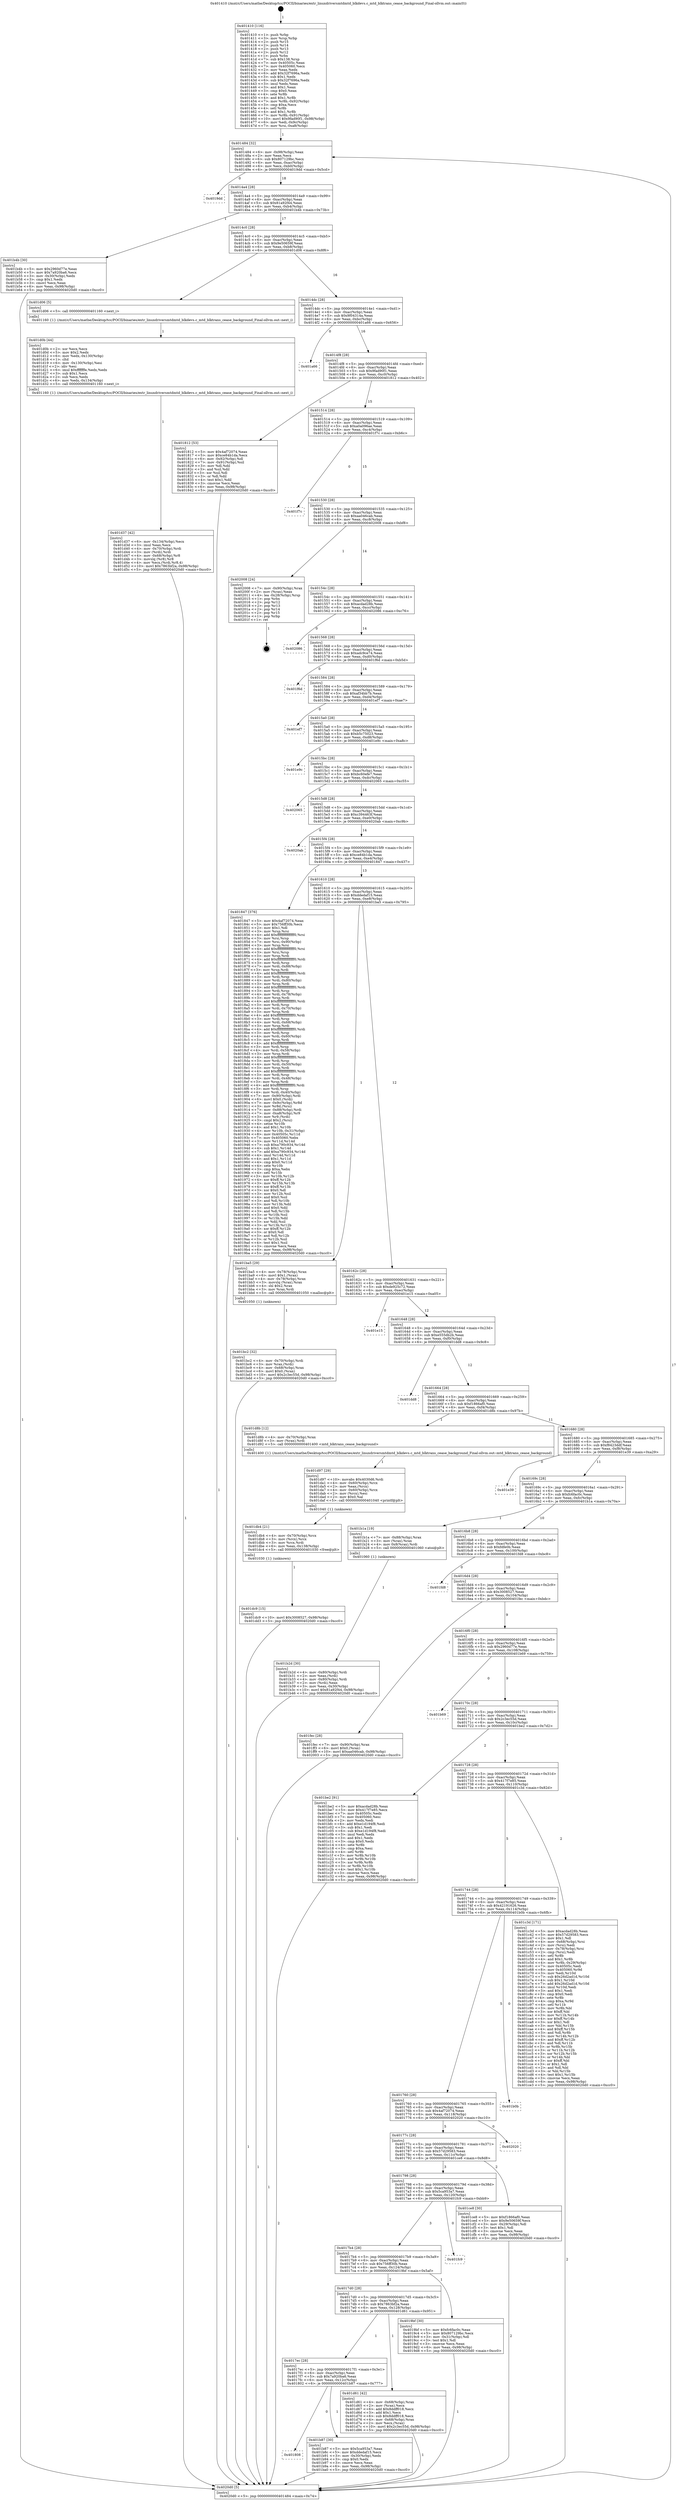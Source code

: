 digraph "0x401410" {
  label = "0x401410 (/mnt/c/Users/mathe/Desktop/tcc/POCII/binaries/extr_linuxdriversmtdmtd_blkdevs.c_mtd_blktrans_cease_background_Final-ollvm.out::main(0))"
  labelloc = "t"
  node[shape=record]

  Entry [label="",width=0.3,height=0.3,shape=circle,fillcolor=black,style=filled]
  "0x401484" [label="{
     0x401484 [32]\l
     | [instrs]\l
     &nbsp;&nbsp;0x401484 \<+6\>: mov -0x98(%rbp),%eax\l
     &nbsp;&nbsp;0x40148a \<+2\>: mov %eax,%ecx\l
     &nbsp;&nbsp;0x40148c \<+6\>: sub $0x807129bc,%ecx\l
     &nbsp;&nbsp;0x401492 \<+6\>: mov %eax,-0xac(%rbp)\l
     &nbsp;&nbsp;0x401498 \<+6\>: mov %ecx,-0xb0(%rbp)\l
     &nbsp;&nbsp;0x40149e \<+6\>: je 00000000004019dd \<main+0x5cd\>\l
  }"]
  "0x4019dd" [label="{
     0x4019dd\l
  }", style=dashed]
  "0x4014a4" [label="{
     0x4014a4 [28]\l
     | [instrs]\l
     &nbsp;&nbsp;0x4014a4 \<+5\>: jmp 00000000004014a9 \<main+0x99\>\l
     &nbsp;&nbsp;0x4014a9 \<+6\>: mov -0xac(%rbp),%eax\l
     &nbsp;&nbsp;0x4014af \<+5\>: sub $0x81a92f44,%eax\l
     &nbsp;&nbsp;0x4014b4 \<+6\>: mov %eax,-0xb4(%rbp)\l
     &nbsp;&nbsp;0x4014ba \<+6\>: je 0000000000401b4b \<main+0x73b\>\l
  }"]
  Exit [label="",width=0.3,height=0.3,shape=circle,fillcolor=black,style=filled,peripheries=2]
  "0x401b4b" [label="{
     0x401b4b [30]\l
     | [instrs]\l
     &nbsp;&nbsp;0x401b4b \<+5\>: mov $0x2960d77e,%eax\l
     &nbsp;&nbsp;0x401b50 \<+5\>: mov $0x7a920ba6,%ecx\l
     &nbsp;&nbsp;0x401b55 \<+3\>: mov -0x30(%rbp),%edx\l
     &nbsp;&nbsp;0x401b58 \<+3\>: cmp $0x1,%edx\l
     &nbsp;&nbsp;0x401b5b \<+3\>: cmovl %ecx,%eax\l
     &nbsp;&nbsp;0x401b5e \<+6\>: mov %eax,-0x98(%rbp)\l
     &nbsp;&nbsp;0x401b64 \<+5\>: jmp 00000000004020d0 \<main+0xcc0\>\l
  }"]
  "0x4014c0" [label="{
     0x4014c0 [28]\l
     | [instrs]\l
     &nbsp;&nbsp;0x4014c0 \<+5\>: jmp 00000000004014c5 \<main+0xb5\>\l
     &nbsp;&nbsp;0x4014c5 \<+6\>: mov -0xac(%rbp),%eax\l
     &nbsp;&nbsp;0x4014cb \<+5\>: sub $0x9e50659f,%eax\l
     &nbsp;&nbsp;0x4014d0 \<+6\>: mov %eax,-0xb8(%rbp)\l
     &nbsp;&nbsp;0x4014d6 \<+6\>: je 0000000000401d06 \<main+0x8f6\>\l
  }"]
  "0x401dc9" [label="{
     0x401dc9 [15]\l
     | [instrs]\l
     &nbsp;&nbsp;0x401dc9 \<+10\>: movl $0x3008527,-0x98(%rbp)\l
     &nbsp;&nbsp;0x401dd3 \<+5\>: jmp 00000000004020d0 \<main+0xcc0\>\l
  }"]
  "0x401d06" [label="{
     0x401d06 [5]\l
     | [instrs]\l
     &nbsp;&nbsp;0x401d06 \<+5\>: call 0000000000401160 \<next_i\>\l
     | [calls]\l
     &nbsp;&nbsp;0x401160 \{1\} (/mnt/c/Users/mathe/Desktop/tcc/POCII/binaries/extr_linuxdriversmtdmtd_blkdevs.c_mtd_blktrans_cease_background_Final-ollvm.out::next_i)\l
  }"]
  "0x4014dc" [label="{
     0x4014dc [28]\l
     | [instrs]\l
     &nbsp;&nbsp;0x4014dc \<+5\>: jmp 00000000004014e1 \<main+0xd1\>\l
     &nbsp;&nbsp;0x4014e1 \<+6\>: mov -0xac(%rbp),%eax\l
     &nbsp;&nbsp;0x4014e7 \<+5\>: sub $0x9f04314a,%eax\l
     &nbsp;&nbsp;0x4014ec \<+6\>: mov %eax,-0xbc(%rbp)\l
     &nbsp;&nbsp;0x4014f2 \<+6\>: je 0000000000401a66 \<main+0x656\>\l
  }"]
  "0x401db4" [label="{
     0x401db4 [21]\l
     | [instrs]\l
     &nbsp;&nbsp;0x401db4 \<+4\>: mov -0x70(%rbp),%rcx\l
     &nbsp;&nbsp;0x401db8 \<+3\>: mov (%rcx),%rcx\l
     &nbsp;&nbsp;0x401dbb \<+3\>: mov %rcx,%rdi\l
     &nbsp;&nbsp;0x401dbe \<+6\>: mov %eax,-0x138(%rbp)\l
     &nbsp;&nbsp;0x401dc4 \<+5\>: call 0000000000401030 \<free@plt\>\l
     | [calls]\l
     &nbsp;&nbsp;0x401030 \{1\} (unknown)\l
  }"]
  "0x401a66" [label="{
     0x401a66\l
  }", style=dashed]
  "0x4014f8" [label="{
     0x4014f8 [28]\l
     | [instrs]\l
     &nbsp;&nbsp;0x4014f8 \<+5\>: jmp 00000000004014fd \<main+0xed\>\l
     &nbsp;&nbsp;0x4014fd \<+6\>: mov -0xac(%rbp),%eax\l
     &nbsp;&nbsp;0x401503 \<+5\>: sub $0x9fad90f1,%eax\l
     &nbsp;&nbsp;0x401508 \<+6\>: mov %eax,-0xc0(%rbp)\l
     &nbsp;&nbsp;0x40150e \<+6\>: je 0000000000401812 \<main+0x402\>\l
  }"]
  "0x401d97" [label="{
     0x401d97 [29]\l
     | [instrs]\l
     &nbsp;&nbsp;0x401d97 \<+10\>: movabs $0x4030d6,%rdi\l
     &nbsp;&nbsp;0x401da1 \<+4\>: mov -0x60(%rbp),%rcx\l
     &nbsp;&nbsp;0x401da5 \<+2\>: mov %eax,(%rcx)\l
     &nbsp;&nbsp;0x401da7 \<+4\>: mov -0x60(%rbp),%rcx\l
     &nbsp;&nbsp;0x401dab \<+2\>: mov (%rcx),%esi\l
     &nbsp;&nbsp;0x401dad \<+2\>: mov $0x0,%al\l
     &nbsp;&nbsp;0x401daf \<+5\>: call 0000000000401040 \<printf@plt\>\l
     | [calls]\l
     &nbsp;&nbsp;0x401040 \{1\} (unknown)\l
  }"]
  "0x401812" [label="{
     0x401812 [53]\l
     | [instrs]\l
     &nbsp;&nbsp;0x401812 \<+5\>: mov $0x4af72074,%eax\l
     &nbsp;&nbsp;0x401817 \<+5\>: mov $0xce84b1da,%ecx\l
     &nbsp;&nbsp;0x40181c \<+6\>: mov -0x92(%rbp),%dl\l
     &nbsp;&nbsp;0x401822 \<+7\>: mov -0x91(%rbp),%sil\l
     &nbsp;&nbsp;0x401829 \<+3\>: mov %dl,%dil\l
     &nbsp;&nbsp;0x40182c \<+3\>: and %sil,%dil\l
     &nbsp;&nbsp;0x40182f \<+3\>: xor %sil,%dl\l
     &nbsp;&nbsp;0x401832 \<+3\>: or %dl,%dil\l
     &nbsp;&nbsp;0x401835 \<+4\>: test $0x1,%dil\l
     &nbsp;&nbsp;0x401839 \<+3\>: cmovne %ecx,%eax\l
     &nbsp;&nbsp;0x40183c \<+6\>: mov %eax,-0x98(%rbp)\l
     &nbsp;&nbsp;0x401842 \<+5\>: jmp 00000000004020d0 \<main+0xcc0\>\l
  }"]
  "0x401514" [label="{
     0x401514 [28]\l
     | [instrs]\l
     &nbsp;&nbsp;0x401514 \<+5\>: jmp 0000000000401519 \<main+0x109\>\l
     &nbsp;&nbsp;0x401519 \<+6\>: mov -0xac(%rbp),%eax\l
     &nbsp;&nbsp;0x40151f \<+5\>: sub $0xa0a096ae,%eax\l
     &nbsp;&nbsp;0x401524 \<+6\>: mov %eax,-0xc4(%rbp)\l
     &nbsp;&nbsp;0x40152a \<+6\>: je 0000000000401f7c \<main+0xb6c\>\l
  }"]
  "0x4020d0" [label="{
     0x4020d0 [5]\l
     | [instrs]\l
     &nbsp;&nbsp;0x4020d0 \<+5\>: jmp 0000000000401484 \<main+0x74\>\l
  }"]
  "0x401410" [label="{
     0x401410 [116]\l
     | [instrs]\l
     &nbsp;&nbsp;0x401410 \<+1\>: push %rbp\l
     &nbsp;&nbsp;0x401411 \<+3\>: mov %rsp,%rbp\l
     &nbsp;&nbsp;0x401414 \<+2\>: push %r15\l
     &nbsp;&nbsp;0x401416 \<+2\>: push %r14\l
     &nbsp;&nbsp;0x401418 \<+2\>: push %r13\l
     &nbsp;&nbsp;0x40141a \<+2\>: push %r12\l
     &nbsp;&nbsp;0x40141c \<+1\>: push %rbx\l
     &nbsp;&nbsp;0x40141d \<+7\>: sub $0x138,%rsp\l
     &nbsp;&nbsp;0x401424 \<+7\>: mov 0x40505c,%eax\l
     &nbsp;&nbsp;0x40142b \<+7\>: mov 0x405060,%ecx\l
     &nbsp;&nbsp;0x401432 \<+2\>: mov %eax,%edx\l
     &nbsp;&nbsp;0x401434 \<+6\>: add $0x32f7696a,%edx\l
     &nbsp;&nbsp;0x40143a \<+3\>: sub $0x1,%edx\l
     &nbsp;&nbsp;0x40143d \<+6\>: sub $0x32f7696a,%edx\l
     &nbsp;&nbsp;0x401443 \<+3\>: imul %edx,%eax\l
     &nbsp;&nbsp;0x401446 \<+3\>: and $0x1,%eax\l
     &nbsp;&nbsp;0x401449 \<+3\>: cmp $0x0,%eax\l
     &nbsp;&nbsp;0x40144c \<+4\>: sete %r8b\l
     &nbsp;&nbsp;0x401450 \<+4\>: and $0x1,%r8b\l
     &nbsp;&nbsp;0x401454 \<+7\>: mov %r8b,-0x92(%rbp)\l
     &nbsp;&nbsp;0x40145b \<+3\>: cmp $0xa,%ecx\l
     &nbsp;&nbsp;0x40145e \<+4\>: setl %r8b\l
     &nbsp;&nbsp;0x401462 \<+4\>: and $0x1,%r8b\l
     &nbsp;&nbsp;0x401466 \<+7\>: mov %r8b,-0x91(%rbp)\l
     &nbsp;&nbsp;0x40146d \<+10\>: movl $0x9fad90f1,-0x98(%rbp)\l
     &nbsp;&nbsp;0x401477 \<+6\>: mov %edi,-0x9c(%rbp)\l
     &nbsp;&nbsp;0x40147d \<+7\>: mov %rsi,-0xa8(%rbp)\l
  }"]
  "0x401d37" [label="{
     0x401d37 [42]\l
     | [instrs]\l
     &nbsp;&nbsp;0x401d37 \<+6\>: mov -0x134(%rbp),%ecx\l
     &nbsp;&nbsp;0x401d3d \<+3\>: imul %eax,%ecx\l
     &nbsp;&nbsp;0x401d40 \<+4\>: mov -0x70(%rbp),%rdi\l
     &nbsp;&nbsp;0x401d44 \<+3\>: mov (%rdi),%rdi\l
     &nbsp;&nbsp;0x401d47 \<+4\>: mov -0x68(%rbp),%r8\l
     &nbsp;&nbsp;0x401d4b \<+3\>: movslq (%r8),%r8\l
     &nbsp;&nbsp;0x401d4e \<+4\>: mov %ecx,(%rdi,%r8,4)\l
     &nbsp;&nbsp;0x401d52 \<+10\>: movl $0x7863bf2a,-0x98(%rbp)\l
     &nbsp;&nbsp;0x401d5c \<+5\>: jmp 00000000004020d0 \<main+0xcc0\>\l
  }"]
  "0x401f7c" [label="{
     0x401f7c\l
  }", style=dashed]
  "0x401530" [label="{
     0x401530 [28]\l
     | [instrs]\l
     &nbsp;&nbsp;0x401530 \<+5\>: jmp 0000000000401535 \<main+0x125\>\l
     &nbsp;&nbsp;0x401535 \<+6\>: mov -0xac(%rbp),%eax\l
     &nbsp;&nbsp;0x40153b \<+5\>: sub $0xaa046cab,%eax\l
     &nbsp;&nbsp;0x401540 \<+6\>: mov %eax,-0xc8(%rbp)\l
     &nbsp;&nbsp;0x401546 \<+6\>: je 0000000000402008 \<main+0xbf8\>\l
  }"]
  "0x401d0b" [label="{
     0x401d0b [44]\l
     | [instrs]\l
     &nbsp;&nbsp;0x401d0b \<+2\>: xor %ecx,%ecx\l
     &nbsp;&nbsp;0x401d0d \<+5\>: mov $0x2,%edx\l
     &nbsp;&nbsp;0x401d12 \<+6\>: mov %edx,-0x130(%rbp)\l
     &nbsp;&nbsp;0x401d18 \<+1\>: cltd\l
     &nbsp;&nbsp;0x401d19 \<+6\>: mov -0x130(%rbp),%esi\l
     &nbsp;&nbsp;0x401d1f \<+2\>: idiv %esi\l
     &nbsp;&nbsp;0x401d21 \<+6\>: imul $0xfffffffe,%edx,%edx\l
     &nbsp;&nbsp;0x401d27 \<+3\>: sub $0x1,%ecx\l
     &nbsp;&nbsp;0x401d2a \<+2\>: sub %ecx,%edx\l
     &nbsp;&nbsp;0x401d2c \<+6\>: mov %edx,-0x134(%rbp)\l
     &nbsp;&nbsp;0x401d32 \<+5\>: call 0000000000401160 \<next_i\>\l
     | [calls]\l
     &nbsp;&nbsp;0x401160 \{1\} (/mnt/c/Users/mathe/Desktop/tcc/POCII/binaries/extr_linuxdriversmtdmtd_blkdevs.c_mtd_blktrans_cease_background_Final-ollvm.out::next_i)\l
  }"]
  "0x402008" [label="{
     0x402008 [24]\l
     | [instrs]\l
     &nbsp;&nbsp;0x402008 \<+7\>: mov -0x90(%rbp),%rax\l
     &nbsp;&nbsp;0x40200f \<+2\>: mov (%rax),%eax\l
     &nbsp;&nbsp;0x402011 \<+4\>: lea -0x28(%rbp),%rsp\l
     &nbsp;&nbsp;0x402015 \<+1\>: pop %rbx\l
     &nbsp;&nbsp;0x402016 \<+2\>: pop %r12\l
     &nbsp;&nbsp;0x402018 \<+2\>: pop %r13\l
     &nbsp;&nbsp;0x40201a \<+2\>: pop %r14\l
     &nbsp;&nbsp;0x40201c \<+2\>: pop %r15\l
     &nbsp;&nbsp;0x40201e \<+1\>: pop %rbp\l
     &nbsp;&nbsp;0x40201f \<+1\>: ret\l
  }"]
  "0x40154c" [label="{
     0x40154c [28]\l
     | [instrs]\l
     &nbsp;&nbsp;0x40154c \<+5\>: jmp 0000000000401551 \<main+0x141\>\l
     &nbsp;&nbsp;0x401551 \<+6\>: mov -0xac(%rbp),%eax\l
     &nbsp;&nbsp;0x401557 \<+5\>: sub $0xacdad28b,%eax\l
     &nbsp;&nbsp;0x40155c \<+6\>: mov %eax,-0xcc(%rbp)\l
     &nbsp;&nbsp;0x401562 \<+6\>: je 0000000000402086 \<main+0xc76\>\l
  }"]
  "0x401bc2" [label="{
     0x401bc2 [32]\l
     | [instrs]\l
     &nbsp;&nbsp;0x401bc2 \<+4\>: mov -0x70(%rbp),%rdi\l
     &nbsp;&nbsp;0x401bc6 \<+3\>: mov %rax,(%rdi)\l
     &nbsp;&nbsp;0x401bc9 \<+4\>: mov -0x68(%rbp),%rax\l
     &nbsp;&nbsp;0x401bcd \<+6\>: movl $0x0,(%rax)\l
     &nbsp;&nbsp;0x401bd3 \<+10\>: movl $0x2c3ec55d,-0x98(%rbp)\l
     &nbsp;&nbsp;0x401bdd \<+5\>: jmp 00000000004020d0 \<main+0xcc0\>\l
  }"]
  "0x402086" [label="{
     0x402086\l
  }", style=dashed]
  "0x401568" [label="{
     0x401568 [28]\l
     | [instrs]\l
     &nbsp;&nbsp;0x401568 \<+5\>: jmp 000000000040156d \<main+0x15d\>\l
     &nbsp;&nbsp;0x40156d \<+6\>: mov -0xac(%rbp),%eax\l
     &nbsp;&nbsp;0x401573 \<+5\>: sub $0xadc9ce74,%eax\l
     &nbsp;&nbsp;0x401578 \<+6\>: mov %eax,-0xd0(%rbp)\l
     &nbsp;&nbsp;0x40157e \<+6\>: je 0000000000401f6d \<main+0xb5d\>\l
  }"]
  "0x401808" [label="{
     0x401808\l
  }", style=dashed]
  "0x401f6d" [label="{
     0x401f6d\l
  }", style=dashed]
  "0x401584" [label="{
     0x401584 [28]\l
     | [instrs]\l
     &nbsp;&nbsp;0x401584 \<+5\>: jmp 0000000000401589 \<main+0x179\>\l
     &nbsp;&nbsp;0x401589 \<+6\>: mov -0xac(%rbp),%eax\l
     &nbsp;&nbsp;0x40158f \<+5\>: sub $0xaf34bb7b,%eax\l
     &nbsp;&nbsp;0x401594 \<+6\>: mov %eax,-0xd4(%rbp)\l
     &nbsp;&nbsp;0x40159a \<+6\>: je 0000000000401ef7 \<main+0xae7\>\l
  }"]
  "0x401b87" [label="{
     0x401b87 [30]\l
     | [instrs]\l
     &nbsp;&nbsp;0x401b87 \<+5\>: mov $0x5ca953a7,%eax\l
     &nbsp;&nbsp;0x401b8c \<+5\>: mov $0xddedaf15,%ecx\l
     &nbsp;&nbsp;0x401b91 \<+3\>: mov -0x30(%rbp),%edx\l
     &nbsp;&nbsp;0x401b94 \<+3\>: cmp $0x0,%edx\l
     &nbsp;&nbsp;0x401b97 \<+3\>: cmove %ecx,%eax\l
     &nbsp;&nbsp;0x401b9a \<+6\>: mov %eax,-0x98(%rbp)\l
     &nbsp;&nbsp;0x401ba0 \<+5\>: jmp 00000000004020d0 \<main+0xcc0\>\l
  }"]
  "0x401ef7" [label="{
     0x401ef7\l
  }", style=dashed]
  "0x4015a0" [label="{
     0x4015a0 [28]\l
     | [instrs]\l
     &nbsp;&nbsp;0x4015a0 \<+5\>: jmp 00000000004015a5 \<main+0x195\>\l
     &nbsp;&nbsp;0x4015a5 \<+6\>: mov -0xac(%rbp),%eax\l
     &nbsp;&nbsp;0x4015ab \<+5\>: sub $0xb5c75023,%eax\l
     &nbsp;&nbsp;0x4015b0 \<+6\>: mov %eax,-0xd8(%rbp)\l
     &nbsp;&nbsp;0x4015b6 \<+6\>: je 0000000000401e9c \<main+0xa8c\>\l
  }"]
  "0x4017ec" [label="{
     0x4017ec [28]\l
     | [instrs]\l
     &nbsp;&nbsp;0x4017ec \<+5\>: jmp 00000000004017f1 \<main+0x3e1\>\l
     &nbsp;&nbsp;0x4017f1 \<+6\>: mov -0xac(%rbp),%eax\l
     &nbsp;&nbsp;0x4017f7 \<+5\>: sub $0x7a920ba6,%eax\l
     &nbsp;&nbsp;0x4017fc \<+6\>: mov %eax,-0x12c(%rbp)\l
     &nbsp;&nbsp;0x401802 \<+6\>: je 0000000000401b87 \<main+0x777\>\l
  }"]
  "0x401e9c" [label="{
     0x401e9c\l
  }", style=dashed]
  "0x4015bc" [label="{
     0x4015bc [28]\l
     | [instrs]\l
     &nbsp;&nbsp;0x4015bc \<+5\>: jmp 00000000004015c1 \<main+0x1b1\>\l
     &nbsp;&nbsp;0x4015c1 \<+6\>: mov -0xac(%rbp),%eax\l
     &nbsp;&nbsp;0x4015c7 \<+5\>: sub $0xbc60efe7,%eax\l
     &nbsp;&nbsp;0x4015cc \<+6\>: mov %eax,-0xdc(%rbp)\l
     &nbsp;&nbsp;0x4015d2 \<+6\>: je 0000000000402065 \<main+0xc55\>\l
  }"]
  "0x401d61" [label="{
     0x401d61 [42]\l
     | [instrs]\l
     &nbsp;&nbsp;0x401d61 \<+4\>: mov -0x68(%rbp),%rax\l
     &nbsp;&nbsp;0x401d65 \<+2\>: mov (%rax),%ecx\l
     &nbsp;&nbsp;0x401d67 \<+6\>: add $0x8ddff018,%ecx\l
     &nbsp;&nbsp;0x401d6d \<+3\>: add $0x1,%ecx\l
     &nbsp;&nbsp;0x401d70 \<+6\>: sub $0x8ddff018,%ecx\l
     &nbsp;&nbsp;0x401d76 \<+4\>: mov -0x68(%rbp),%rax\l
     &nbsp;&nbsp;0x401d7a \<+2\>: mov %ecx,(%rax)\l
     &nbsp;&nbsp;0x401d7c \<+10\>: movl $0x2c3ec55d,-0x98(%rbp)\l
     &nbsp;&nbsp;0x401d86 \<+5\>: jmp 00000000004020d0 \<main+0xcc0\>\l
  }"]
  "0x402065" [label="{
     0x402065\l
  }", style=dashed]
  "0x4015d8" [label="{
     0x4015d8 [28]\l
     | [instrs]\l
     &nbsp;&nbsp;0x4015d8 \<+5\>: jmp 00000000004015dd \<main+0x1cd\>\l
     &nbsp;&nbsp;0x4015dd \<+6\>: mov -0xac(%rbp),%eax\l
     &nbsp;&nbsp;0x4015e3 \<+5\>: sub $0xc394463f,%eax\l
     &nbsp;&nbsp;0x4015e8 \<+6\>: mov %eax,-0xe0(%rbp)\l
     &nbsp;&nbsp;0x4015ee \<+6\>: je 00000000004020ab \<main+0xc9b\>\l
  }"]
  "0x401b2d" [label="{
     0x401b2d [30]\l
     | [instrs]\l
     &nbsp;&nbsp;0x401b2d \<+4\>: mov -0x80(%rbp),%rdi\l
     &nbsp;&nbsp;0x401b31 \<+2\>: mov %eax,(%rdi)\l
     &nbsp;&nbsp;0x401b33 \<+4\>: mov -0x80(%rbp),%rdi\l
     &nbsp;&nbsp;0x401b37 \<+2\>: mov (%rdi),%eax\l
     &nbsp;&nbsp;0x401b39 \<+3\>: mov %eax,-0x30(%rbp)\l
     &nbsp;&nbsp;0x401b3c \<+10\>: movl $0x81a92f44,-0x98(%rbp)\l
     &nbsp;&nbsp;0x401b46 \<+5\>: jmp 00000000004020d0 \<main+0xcc0\>\l
  }"]
  "0x4020ab" [label="{
     0x4020ab\l
  }", style=dashed]
  "0x4015f4" [label="{
     0x4015f4 [28]\l
     | [instrs]\l
     &nbsp;&nbsp;0x4015f4 \<+5\>: jmp 00000000004015f9 \<main+0x1e9\>\l
     &nbsp;&nbsp;0x4015f9 \<+6\>: mov -0xac(%rbp),%eax\l
     &nbsp;&nbsp;0x4015ff \<+5\>: sub $0xce84b1da,%eax\l
     &nbsp;&nbsp;0x401604 \<+6\>: mov %eax,-0xe4(%rbp)\l
     &nbsp;&nbsp;0x40160a \<+6\>: je 0000000000401847 \<main+0x437\>\l
  }"]
  "0x4017d0" [label="{
     0x4017d0 [28]\l
     | [instrs]\l
     &nbsp;&nbsp;0x4017d0 \<+5\>: jmp 00000000004017d5 \<main+0x3c5\>\l
     &nbsp;&nbsp;0x4017d5 \<+6\>: mov -0xac(%rbp),%eax\l
     &nbsp;&nbsp;0x4017db \<+5\>: sub $0x7863bf2a,%eax\l
     &nbsp;&nbsp;0x4017e0 \<+6\>: mov %eax,-0x128(%rbp)\l
     &nbsp;&nbsp;0x4017e6 \<+6\>: je 0000000000401d61 \<main+0x951\>\l
  }"]
  "0x401847" [label="{
     0x401847 [376]\l
     | [instrs]\l
     &nbsp;&nbsp;0x401847 \<+5\>: mov $0x4af72074,%eax\l
     &nbsp;&nbsp;0x40184c \<+5\>: mov $0x756ff30b,%ecx\l
     &nbsp;&nbsp;0x401851 \<+2\>: mov $0x1,%dl\l
     &nbsp;&nbsp;0x401853 \<+3\>: mov %rsp,%rsi\l
     &nbsp;&nbsp;0x401856 \<+4\>: add $0xfffffffffffffff0,%rsi\l
     &nbsp;&nbsp;0x40185a \<+3\>: mov %rsi,%rsp\l
     &nbsp;&nbsp;0x40185d \<+7\>: mov %rsi,-0x90(%rbp)\l
     &nbsp;&nbsp;0x401864 \<+3\>: mov %rsp,%rsi\l
     &nbsp;&nbsp;0x401867 \<+4\>: add $0xfffffffffffffff0,%rsi\l
     &nbsp;&nbsp;0x40186b \<+3\>: mov %rsi,%rsp\l
     &nbsp;&nbsp;0x40186e \<+3\>: mov %rsp,%rdi\l
     &nbsp;&nbsp;0x401871 \<+4\>: add $0xfffffffffffffff0,%rdi\l
     &nbsp;&nbsp;0x401875 \<+3\>: mov %rdi,%rsp\l
     &nbsp;&nbsp;0x401878 \<+7\>: mov %rdi,-0x88(%rbp)\l
     &nbsp;&nbsp;0x40187f \<+3\>: mov %rsp,%rdi\l
     &nbsp;&nbsp;0x401882 \<+4\>: add $0xfffffffffffffff0,%rdi\l
     &nbsp;&nbsp;0x401886 \<+3\>: mov %rdi,%rsp\l
     &nbsp;&nbsp;0x401889 \<+4\>: mov %rdi,-0x80(%rbp)\l
     &nbsp;&nbsp;0x40188d \<+3\>: mov %rsp,%rdi\l
     &nbsp;&nbsp;0x401890 \<+4\>: add $0xfffffffffffffff0,%rdi\l
     &nbsp;&nbsp;0x401894 \<+3\>: mov %rdi,%rsp\l
     &nbsp;&nbsp;0x401897 \<+4\>: mov %rdi,-0x78(%rbp)\l
     &nbsp;&nbsp;0x40189b \<+3\>: mov %rsp,%rdi\l
     &nbsp;&nbsp;0x40189e \<+4\>: add $0xfffffffffffffff0,%rdi\l
     &nbsp;&nbsp;0x4018a2 \<+3\>: mov %rdi,%rsp\l
     &nbsp;&nbsp;0x4018a5 \<+4\>: mov %rdi,-0x70(%rbp)\l
     &nbsp;&nbsp;0x4018a9 \<+3\>: mov %rsp,%rdi\l
     &nbsp;&nbsp;0x4018ac \<+4\>: add $0xfffffffffffffff0,%rdi\l
     &nbsp;&nbsp;0x4018b0 \<+3\>: mov %rdi,%rsp\l
     &nbsp;&nbsp;0x4018b3 \<+4\>: mov %rdi,-0x68(%rbp)\l
     &nbsp;&nbsp;0x4018b7 \<+3\>: mov %rsp,%rdi\l
     &nbsp;&nbsp;0x4018ba \<+4\>: add $0xfffffffffffffff0,%rdi\l
     &nbsp;&nbsp;0x4018be \<+3\>: mov %rdi,%rsp\l
     &nbsp;&nbsp;0x4018c1 \<+4\>: mov %rdi,-0x60(%rbp)\l
     &nbsp;&nbsp;0x4018c5 \<+3\>: mov %rsp,%rdi\l
     &nbsp;&nbsp;0x4018c8 \<+4\>: add $0xfffffffffffffff0,%rdi\l
     &nbsp;&nbsp;0x4018cc \<+3\>: mov %rdi,%rsp\l
     &nbsp;&nbsp;0x4018cf \<+4\>: mov %rdi,-0x58(%rbp)\l
     &nbsp;&nbsp;0x4018d3 \<+3\>: mov %rsp,%rdi\l
     &nbsp;&nbsp;0x4018d6 \<+4\>: add $0xfffffffffffffff0,%rdi\l
     &nbsp;&nbsp;0x4018da \<+3\>: mov %rdi,%rsp\l
     &nbsp;&nbsp;0x4018dd \<+4\>: mov %rdi,-0x50(%rbp)\l
     &nbsp;&nbsp;0x4018e1 \<+3\>: mov %rsp,%rdi\l
     &nbsp;&nbsp;0x4018e4 \<+4\>: add $0xfffffffffffffff0,%rdi\l
     &nbsp;&nbsp;0x4018e8 \<+3\>: mov %rdi,%rsp\l
     &nbsp;&nbsp;0x4018eb \<+4\>: mov %rdi,-0x48(%rbp)\l
     &nbsp;&nbsp;0x4018ef \<+3\>: mov %rsp,%rdi\l
     &nbsp;&nbsp;0x4018f2 \<+4\>: add $0xfffffffffffffff0,%rdi\l
     &nbsp;&nbsp;0x4018f6 \<+3\>: mov %rdi,%rsp\l
     &nbsp;&nbsp;0x4018f9 \<+4\>: mov %rdi,-0x40(%rbp)\l
     &nbsp;&nbsp;0x4018fd \<+7\>: mov -0x90(%rbp),%rdi\l
     &nbsp;&nbsp;0x401904 \<+6\>: movl $0x0,(%rdi)\l
     &nbsp;&nbsp;0x40190a \<+7\>: mov -0x9c(%rbp),%r8d\l
     &nbsp;&nbsp;0x401911 \<+3\>: mov %r8d,(%rsi)\l
     &nbsp;&nbsp;0x401914 \<+7\>: mov -0x88(%rbp),%rdi\l
     &nbsp;&nbsp;0x40191b \<+7\>: mov -0xa8(%rbp),%r9\l
     &nbsp;&nbsp;0x401922 \<+3\>: mov %r9,(%rdi)\l
     &nbsp;&nbsp;0x401925 \<+3\>: cmpl $0x2,(%rsi)\l
     &nbsp;&nbsp;0x401928 \<+4\>: setne %r10b\l
     &nbsp;&nbsp;0x40192c \<+4\>: and $0x1,%r10b\l
     &nbsp;&nbsp;0x401930 \<+4\>: mov %r10b,-0x31(%rbp)\l
     &nbsp;&nbsp;0x401934 \<+8\>: mov 0x40505c,%r11d\l
     &nbsp;&nbsp;0x40193c \<+7\>: mov 0x405060,%ebx\l
     &nbsp;&nbsp;0x401943 \<+3\>: mov %r11d,%r14d\l
     &nbsp;&nbsp;0x401946 \<+7\>: sub $0xa790c934,%r14d\l
     &nbsp;&nbsp;0x40194d \<+4\>: sub $0x1,%r14d\l
     &nbsp;&nbsp;0x401951 \<+7\>: add $0xa790c934,%r14d\l
     &nbsp;&nbsp;0x401958 \<+4\>: imul %r14d,%r11d\l
     &nbsp;&nbsp;0x40195c \<+4\>: and $0x1,%r11d\l
     &nbsp;&nbsp;0x401960 \<+4\>: cmp $0x0,%r11d\l
     &nbsp;&nbsp;0x401964 \<+4\>: sete %r10b\l
     &nbsp;&nbsp;0x401968 \<+3\>: cmp $0xa,%ebx\l
     &nbsp;&nbsp;0x40196b \<+4\>: setl %r15b\l
     &nbsp;&nbsp;0x40196f \<+3\>: mov %r10b,%r12b\l
     &nbsp;&nbsp;0x401972 \<+4\>: xor $0xff,%r12b\l
     &nbsp;&nbsp;0x401976 \<+3\>: mov %r15b,%r13b\l
     &nbsp;&nbsp;0x401979 \<+4\>: xor $0xff,%r13b\l
     &nbsp;&nbsp;0x40197d \<+3\>: xor $0x0,%dl\l
     &nbsp;&nbsp;0x401980 \<+3\>: mov %r12b,%sil\l
     &nbsp;&nbsp;0x401983 \<+4\>: and $0x0,%sil\l
     &nbsp;&nbsp;0x401987 \<+3\>: and %dl,%r10b\l
     &nbsp;&nbsp;0x40198a \<+3\>: mov %r13b,%dil\l
     &nbsp;&nbsp;0x40198d \<+4\>: and $0x0,%dil\l
     &nbsp;&nbsp;0x401991 \<+3\>: and %dl,%r15b\l
     &nbsp;&nbsp;0x401994 \<+3\>: or %r10b,%sil\l
     &nbsp;&nbsp;0x401997 \<+3\>: or %r15b,%dil\l
     &nbsp;&nbsp;0x40199a \<+3\>: xor %dil,%sil\l
     &nbsp;&nbsp;0x40199d \<+3\>: or %r13b,%r12b\l
     &nbsp;&nbsp;0x4019a0 \<+4\>: xor $0xff,%r12b\l
     &nbsp;&nbsp;0x4019a4 \<+3\>: or $0x0,%dl\l
     &nbsp;&nbsp;0x4019a7 \<+3\>: and %dl,%r12b\l
     &nbsp;&nbsp;0x4019aa \<+3\>: or %r12b,%sil\l
     &nbsp;&nbsp;0x4019ad \<+4\>: test $0x1,%sil\l
     &nbsp;&nbsp;0x4019b1 \<+3\>: cmovne %ecx,%eax\l
     &nbsp;&nbsp;0x4019b4 \<+6\>: mov %eax,-0x98(%rbp)\l
     &nbsp;&nbsp;0x4019ba \<+5\>: jmp 00000000004020d0 \<main+0xcc0\>\l
  }"]
  "0x401610" [label="{
     0x401610 [28]\l
     | [instrs]\l
     &nbsp;&nbsp;0x401610 \<+5\>: jmp 0000000000401615 \<main+0x205\>\l
     &nbsp;&nbsp;0x401615 \<+6\>: mov -0xac(%rbp),%eax\l
     &nbsp;&nbsp;0x40161b \<+5\>: sub $0xddedaf15,%eax\l
     &nbsp;&nbsp;0x401620 \<+6\>: mov %eax,-0xe8(%rbp)\l
     &nbsp;&nbsp;0x401626 \<+6\>: je 0000000000401ba5 \<main+0x795\>\l
  }"]
  "0x4019bf" [label="{
     0x4019bf [30]\l
     | [instrs]\l
     &nbsp;&nbsp;0x4019bf \<+5\>: mov $0xfc6fac0c,%eax\l
     &nbsp;&nbsp;0x4019c4 \<+5\>: mov $0x807129bc,%ecx\l
     &nbsp;&nbsp;0x4019c9 \<+3\>: mov -0x31(%rbp),%dl\l
     &nbsp;&nbsp;0x4019cc \<+3\>: test $0x1,%dl\l
     &nbsp;&nbsp;0x4019cf \<+3\>: cmovne %ecx,%eax\l
     &nbsp;&nbsp;0x4019d2 \<+6\>: mov %eax,-0x98(%rbp)\l
     &nbsp;&nbsp;0x4019d8 \<+5\>: jmp 00000000004020d0 \<main+0xcc0\>\l
  }"]
  "0x4017b4" [label="{
     0x4017b4 [28]\l
     | [instrs]\l
     &nbsp;&nbsp;0x4017b4 \<+5\>: jmp 00000000004017b9 \<main+0x3a9\>\l
     &nbsp;&nbsp;0x4017b9 \<+6\>: mov -0xac(%rbp),%eax\l
     &nbsp;&nbsp;0x4017bf \<+5\>: sub $0x756ff30b,%eax\l
     &nbsp;&nbsp;0x4017c4 \<+6\>: mov %eax,-0x124(%rbp)\l
     &nbsp;&nbsp;0x4017ca \<+6\>: je 00000000004019bf \<main+0x5af\>\l
  }"]
  "0x401ba5" [label="{
     0x401ba5 [29]\l
     | [instrs]\l
     &nbsp;&nbsp;0x401ba5 \<+4\>: mov -0x78(%rbp),%rax\l
     &nbsp;&nbsp;0x401ba9 \<+6\>: movl $0x1,(%rax)\l
     &nbsp;&nbsp;0x401baf \<+4\>: mov -0x78(%rbp),%rax\l
     &nbsp;&nbsp;0x401bb3 \<+3\>: movslq (%rax),%rax\l
     &nbsp;&nbsp;0x401bb6 \<+4\>: shl $0x2,%rax\l
     &nbsp;&nbsp;0x401bba \<+3\>: mov %rax,%rdi\l
     &nbsp;&nbsp;0x401bbd \<+5\>: call 0000000000401050 \<malloc@plt\>\l
     | [calls]\l
     &nbsp;&nbsp;0x401050 \{1\} (unknown)\l
  }"]
  "0x40162c" [label="{
     0x40162c [28]\l
     | [instrs]\l
     &nbsp;&nbsp;0x40162c \<+5\>: jmp 0000000000401631 \<main+0x221\>\l
     &nbsp;&nbsp;0x401631 \<+6\>: mov -0xac(%rbp),%eax\l
     &nbsp;&nbsp;0x401637 \<+5\>: sub $0xde925c72,%eax\l
     &nbsp;&nbsp;0x40163c \<+6\>: mov %eax,-0xec(%rbp)\l
     &nbsp;&nbsp;0x401642 \<+6\>: je 0000000000401e15 \<main+0xa05\>\l
  }"]
  "0x401fc9" [label="{
     0x401fc9\l
  }", style=dashed]
  "0x401e15" [label="{
     0x401e15\l
  }", style=dashed]
  "0x401648" [label="{
     0x401648 [28]\l
     | [instrs]\l
     &nbsp;&nbsp;0x401648 \<+5\>: jmp 000000000040164d \<main+0x23d\>\l
     &nbsp;&nbsp;0x40164d \<+6\>: mov -0xac(%rbp),%eax\l
     &nbsp;&nbsp;0x401653 \<+5\>: sub $0xe555db2b,%eax\l
     &nbsp;&nbsp;0x401658 \<+6\>: mov %eax,-0xf0(%rbp)\l
     &nbsp;&nbsp;0x40165e \<+6\>: je 0000000000401dd8 \<main+0x9c8\>\l
  }"]
  "0x401798" [label="{
     0x401798 [28]\l
     | [instrs]\l
     &nbsp;&nbsp;0x401798 \<+5\>: jmp 000000000040179d \<main+0x38d\>\l
     &nbsp;&nbsp;0x40179d \<+6\>: mov -0xac(%rbp),%eax\l
     &nbsp;&nbsp;0x4017a3 \<+5\>: sub $0x5ca953a7,%eax\l
     &nbsp;&nbsp;0x4017a8 \<+6\>: mov %eax,-0x120(%rbp)\l
     &nbsp;&nbsp;0x4017ae \<+6\>: je 0000000000401fc9 \<main+0xbb9\>\l
  }"]
  "0x401dd8" [label="{
     0x401dd8\l
  }", style=dashed]
  "0x401664" [label="{
     0x401664 [28]\l
     | [instrs]\l
     &nbsp;&nbsp;0x401664 \<+5\>: jmp 0000000000401669 \<main+0x259\>\l
     &nbsp;&nbsp;0x401669 \<+6\>: mov -0xac(%rbp),%eax\l
     &nbsp;&nbsp;0x40166f \<+5\>: sub $0xf1866af0,%eax\l
     &nbsp;&nbsp;0x401674 \<+6\>: mov %eax,-0xf4(%rbp)\l
     &nbsp;&nbsp;0x40167a \<+6\>: je 0000000000401d8b \<main+0x97b\>\l
  }"]
  "0x401ce8" [label="{
     0x401ce8 [30]\l
     | [instrs]\l
     &nbsp;&nbsp;0x401ce8 \<+5\>: mov $0xf1866af0,%eax\l
     &nbsp;&nbsp;0x401ced \<+5\>: mov $0x9e50659f,%ecx\l
     &nbsp;&nbsp;0x401cf2 \<+3\>: mov -0x29(%rbp),%dl\l
     &nbsp;&nbsp;0x401cf5 \<+3\>: test $0x1,%dl\l
     &nbsp;&nbsp;0x401cf8 \<+3\>: cmovne %ecx,%eax\l
     &nbsp;&nbsp;0x401cfb \<+6\>: mov %eax,-0x98(%rbp)\l
     &nbsp;&nbsp;0x401d01 \<+5\>: jmp 00000000004020d0 \<main+0xcc0\>\l
  }"]
  "0x401d8b" [label="{
     0x401d8b [12]\l
     | [instrs]\l
     &nbsp;&nbsp;0x401d8b \<+4\>: mov -0x70(%rbp),%rax\l
     &nbsp;&nbsp;0x401d8f \<+3\>: mov (%rax),%rdi\l
     &nbsp;&nbsp;0x401d92 \<+5\>: call 0000000000401400 \<mtd_blktrans_cease_background\>\l
     | [calls]\l
     &nbsp;&nbsp;0x401400 \{1\} (/mnt/c/Users/mathe/Desktop/tcc/POCII/binaries/extr_linuxdriversmtdmtd_blkdevs.c_mtd_blktrans_cease_background_Final-ollvm.out::mtd_blktrans_cease_background)\l
  }"]
  "0x401680" [label="{
     0x401680 [28]\l
     | [instrs]\l
     &nbsp;&nbsp;0x401680 \<+5\>: jmp 0000000000401685 \<main+0x275\>\l
     &nbsp;&nbsp;0x401685 \<+6\>: mov -0xac(%rbp),%eax\l
     &nbsp;&nbsp;0x40168b \<+5\>: sub $0xf8423ddf,%eax\l
     &nbsp;&nbsp;0x401690 \<+6\>: mov %eax,-0xf8(%rbp)\l
     &nbsp;&nbsp;0x401696 \<+6\>: je 0000000000401e39 \<main+0xa29\>\l
  }"]
  "0x40177c" [label="{
     0x40177c [28]\l
     | [instrs]\l
     &nbsp;&nbsp;0x40177c \<+5\>: jmp 0000000000401781 \<main+0x371\>\l
     &nbsp;&nbsp;0x401781 \<+6\>: mov -0xac(%rbp),%eax\l
     &nbsp;&nbsp;0x401787 \<+5\>: sub $0x57d29583,%eax\l
     &nbsp;&nbsp;0x40178c \<+6\>: mov %eax,-0x11c(%rbp)\l
     &nbsp;&nbsp;0x401792 \<+6\>: je 0000000000401ce8 \<main+0x8d8\>\l
  }"]
  "0x401e39" [label="{
     0x401e39\l
  }", style=dashed]
  "0x40169c" [label="{
     0x40169c [28]\l
     | [instrs]\l
     &nbsp;&nbsp;0x40169c \<+5\>: jmp 00000000004016a1 \<main+0x291\>\l
     &nbsp;&nbsp;0x4016a1 \<+6\>: mov -0xac(%rbp),%eax\l
     &nbsp;&nbsp;0x4016a7 \<+5\>: sub $0xfc6fac0c,%eax\l
     &nbsp;&nbsp;0x4016ac \<+6\>: mov %eax,-0xfc(%rbp)\l
     &nbsp;&nbsp;0x4016b2 \<+6\>: je 0000000000401b1a \<main+0x70a\>\l
  }"]
  "0x402020" [label="{
     0x402020\l
  }", style=dashed]
  "0x401b1a" [label="{
     0x401b1a [19]\l
     | [instrs]\l
     &nbsp;&nbsp;0x401b1a \<+7\>: mov -0x88(%rbp),%rax\l
     &nbsp;&nbsp;0x401b21 \<+3\>: mov (%rax),%rax\l
     &nbsp;&nbsp;0x401b24 \<+4\>: mov 0x8(%rax),%rdi\l
     &nbsp;&nbsp;0x401b28 \<+5\>: call 0000000000401060 \<atoi@plt\>\l
     | [calls]\l
     &nbsp;&nbsp;0x401060 \{1\} (unknown)\l
  }"]
  "0x4016b8" [label="{
     0x4016b8 [28]\l
     | [instrs]\l
     &nbsp;&nbsp;0x4016b8 \<+5\>: jmp 00000000004016bd \<main+0x2ad\>\l
     &nbsp;&nbsp;0x4016bd \<+6\>: mov -0xac(%rbp),%eax\l
     &nbsp;&nbsp;0x4016c3 \<+5\>: sub $0xfdfe0b,%eax\l
     &nbsp;&nbsp;0x4016c8 \<+6\>: mov %eax,-0x100(%rbp)\l
     &nbsp;&nbsp;0x4016ce \<+6\>: je 0000000000401fd8 \<main+0xbc8\>\l
  }"]
  "0x401760" [label="{
     0x401760 [28]\l
     | [instrs]\l
     &nbsp;&nbsp;0x401760 \<+5\>: jmp 0000000000401765 \<main+0x355\>\l
     &nbsp;&nbsp;0x401765 \<+6\>: mov -0xac(%rbp),%eax\l
     &nbsp;&nbsp;0x40176b \<+5\>: sub $0x4af72074,%eax\l
     &nbsp;&nbsp;0x401770 \<+6\>: mov %eax,-0x118(%rbp)\l
     &nbsp;&nbsp;0x401776 \<+6\>: je 0000000000402020 \<main+0xc10\>\l
  }"]
  "0x401fd8" [label="{
     0x401fd8\l
  }", style=dashed]
  "0x4016d4" [label="{
     0x4016d4 [28]\l
     | [instrs]\l
     &nbsp;&nbsp;0x4016d4 \<+5\>: jmp 00000000004016d9 \<main+0x2c9\>\l
     &nbsp;&nbsp;0x4016d9 \<+6\>: mov -0xac(%rbp),%eax\l
     &nbsp;&nbsp;0x4016df \<+5\>: sub $0x3008527,%eax\l
     &nbsp;&nbsp;0x4016e4 \<+6\>: mov %eax,-0x104(%rbp)\l
     &nbsp;&nbsp;0x4016ea \<+6\>: je 0000000000401fec \<main+0xbdc\>\l
  }"]
  "0x401b0b" [label="{
     0x401b0b\l
  }", style=dashed]
  "0x401fec" [label="{
     0x401fec [28]\l
     | [instrs]\l
     &nbsp;&nbsp;0x401fec \<+7\>: mov -0x90(%rbp),%rax\l
     &nbsp;&nbsp;0x401ff3 \<+6\>: movl $0x0,(%rax)\l
     &nbsp;&nbsp;0x401ff9 \<+10\>: movl $0xaa046cab,-0x98(%rbp)\l
     &nbsp;&nbsp;0x402003 \<+5\>: jmp 00000000004020d0 \<main+0xcc0\>\l
  }"]
  "0x4016f0" [label="{
     0x4016f0 [28]\l
     | [instrs]\l
     &nbsp;&nbsp;0x4016f0 \<+5\>: jmp 00000000004016f5 \<main+0x2e5\>\l
     &nbsp;&nbsp;0x4016f5 \<+6\>: mov -0xac(%rbp),%eax\l
     &nbsp;&nbsp;0x4016fb \<+5\>: sub $0x2960d77e,%eax\l
     &nbsp;&nbsp;0x401700 \<+6\>: mov %eax,-0x108(%rbp)\l
     &nbsp;&nbsp;0x401706 \<+6\>: je 0000000000401b69 \<main+0x759\>\l
  }"]
  "0x401744" [label="{
     0x401744 [28]\l
     | [instrs]\l
     &nbsp;&nbsp;0x401744 \<+5\>: jmp 0000000000401749 \<main+0x339\>\l
     &nbsp;&nbsp;0x401749 \<+6\>: mov -0xac(%rbp),%eax\l
     &nbsp;&nbsp;0x40174f \<+5\>: sub $0x42191626,%eax\l
     &nbsp;&nbsp;0x401754 \<+6\>: mov %eax,-0x114(%rbp)\l
     &nbsp;&nbsp;0x40175a \<+6\>: je 0000000000401b0b \<main+0x6fb\>\l
  }"]
  "0x401b69" [label="{
     0x401b69\l
  }", style=dashed]
  "0x40170c" [label="{
     0x40170c [28]\l
     | [instrs]\l
     &nbsp;&nbsp;0x40170c \<+5\>: jmp 0000000000401711 \<main+0x301\>\l
     &nbsp;&nbsp;0x401711 \<+6\>: mov -0xac(%rbp),%eax\l
     &nbsp;&nbsp;0x401717 \<+5\>: sub $0x2c3ec55d,%eax\l
     &nbsp;&nbsp;0x40171c \<+6\>: mov %eax,-0x10c(%rbp)\l
     &nbsp;&nbsp;0x401722 \<+6\>: je 0000000000401be2 \<main+0x7d2\>\l
  }"]
  "0x401c3d" [label="{
     0x401c3d [171]\l
     | [instrs]\l
     &nbsp;&nbsp;0x401c3d \<+5\>: mov $0xacdad28b,%eax\l
     &nbsp;&nbsp;0x401c42 \<+5\>: mov $0x57d29583,%ecx\l
     &nbsp;&nbsp;0x401c47 \<+2\>: mov $0x1,%dl\l
     &nbsp;&nbsp;0x401c49 \<+4\>: mov -0x68(%rbp),%rsi\l
     &nbsp;&nbsp;0x401c4d \<+2\>: mov (%rsi),%edi\l
     &nbsp;&nbsp;0x401c4f \<+4\>: mov -0x78(%rbp),%rsi\l
     &nbsp;&nbsp;0x401c53 \<+2\>: cmp (%rsi),%edi\l
     &nbsp;&nbsp;0x401c55 \<+4\>: setl %r8b\l
     &nbsp;&nbsp;0x401c59 \<+4\>: and $0x1,%r8b\l
     &nbsp;&nbsp;0x401c5d \<+4\>: mov %r8b,-0x29(%rbp)\l
     &nbsp;&nbsp;0x401c61 \<+7\>: mov 0x40505c,%edi\l
     &nbsp;&nbsp;0x401c68 \<+8\>: mov 0x405060,%r9d\l
     &nbsp;&nbsp;0x401c70 \<+3\>: mov %edi,%r10d\l
     &nbsp;&nbsp;0x401c73 \<+7\>: sub $0x26d2ad1d,%r10d\l
     &nbsp;&nbsp;0x401c7a \<+4\>: sub $0x1,%r10d\l
     &nbsp;&nbsp;0x401c7e \<+7\>: add $0x26d2ad1d,%r10d\l
     &nbsp;&nbsp;0x401c85 \<+4\>: imul %r10d,%edi\l
     &nbsp;&nbsp;0x401c89 \<+3\>: and $0x1,%edi\l
     &nbsp;&nbsp;0x401c8c \<+3\>: cmp $0x0,%edi\l
     &nbsp;&nbsp;0x401c8f \<+4\>: sete %r8b\l
     &nbsp;&nbsp;0x401c93 \<+4\>: cmp $0xa,%r9d\l
     &nbsp;&nbsp;0x401c97 \<+4\>: setl %r11b\l
     &nbsp;&nbsp;0x401c9b \<+3\>: mov %r8b,%bl\l
     &nbsp;&nbsp;0x401c9e \<+3\>: xor $0xff,%bl\l
     &nbsp;&nbsp;0x401ca1 \<+3\>: mov %r11b,%r14b\l
     &nbsp;&nbsp;0x401ca4 \<+4\>: xor $0xff,%r14b\l
     &nbsp;&nbsp;0x401ca8 \<+3\>: xor $0x1,%dl\l
     &nbsp;&nbsp;0x401cab \<+3\>: mov %bl,%r15b\l
     &nbsp;&nbsp;0x401cae \<+4\>: and $0xff,%r15b\l
     &nbsp;&nbsp;0x401cb2 \<+3\>: and %dl,%r8b\l
     &nbsp;&nbsp;0x401cb5 \<+3\>: mov %r14b,%r12b\l
     &nbsp;&nbsp;0x401cb8 \<+4\>: and $0xff,%r12b\l
     &nbsp;&nbsp;0x401cbc \<+3\>: and %dl,%r11b\l
     &nbsp;&nbsp;0x401cbf \<+3\>: or %r8b,%r15b\l
     &nbsp;&nbsp;0x401cc2 \<+3\>: or %r11b,%r12b\l
     &nbsp;&nbsp;0x401cc5 \<+3\>: xor %r12b,%r15b\l
     &nbsp;&nbsp;0x401cc8 \<+3\>: or %r14b,%bl\l
     &nbsp;&nbsp;0x401ccb \<+3\>: xor $0xff,%bl\l
     &nbsp;&nbsp;0x401cce \<+3\>: or $0x1,%dl\l
     &nbsp;&nbsp;0x401cd1 \<+2\>: and %dl,%bl\l
     &nbsp;&nbsp;0x401cd3 \<+3\>: or %bl,%r15b\l
     &nbsp;&nbsp;0x401cd6 \<+4\>: test $0x1,%r15b\l
     &nbsp;&nbsp;0x401cda \<+3\>: cmovne %ecx,%eax\l
     &nbsp;&nbsp;0x401cdd \<+6\>: mov %eax,-0x98(%rbp)\l
     &nbsp;&nbsp;0x401ce3 \<+5\>: jmp 00000000004020d0 \<main+0xcc0\>\l
  }"]
  "0x401be2" [label="{
     0x401be2 [91]\l
     | [instrs]\l
     &nbsp;&nbsp;0x401be2 \<+5\>: mov $0xacdad28b,%eax\l
     &nbsp;&nbsp;0x401be7 \<+5\>: mov $0x417f7e85,%ecx\l
     &nbsp;&nbsp;0x401bec \<+7\>: mov 0x40505c,%edx\l
     &nbsp;&nbsp;0x401bf3 \<+7\>: mov 0x405060,%esi\l
     &nbsp;&nbsp;0x401bfa \<+2\>: mov %edx,%edi\l
     &nbsp;&nbsp;0x401bfc \<+6\>: add $0xe1d194f8,%edi\l
     &nbsp;&nbsp;0x401c02 \<+3\>: sub $0x1,%edi\l
     &nbsp;&nbsp;0x401c05 \<+6\>: sub $0xe1d194f8,%edi\l
     &nbsp;&nbsp;0x401c0b \<+3\>: imul %edi,%edx\l
     &nbsp;&nbsp;0x401c0e \<+3\>: and $0x1,%edx\l
     &nbsp;&nbsp;0x401c11 \<+3\>: cmp $0x0,%edx\l
     &nbsp;&nbsp;0x401c14 \<+4\>: sete %r8b\l
     &nbsp;&nbsp;0x401c18 \<+3\>: cmp $0xa,%esi\l
     &nbsp;&nbsp;0x401c1b \<+4\>: setl %r9b\l
     &nbsp;&nbsp;0x401c1f \<+3\>: mov %r8b,%r10b\l
     &nbsp;&nbsp;0x401c22 \<+3\>: and %r9b,%r10b\l
     &nbsp;&nbsp;0x401c25 \<+3\>: xor %r9b,%r8b\l
     &nbsp;&nbsp;0x401c28 \<+3\>: or %r8b,%r10b\l
     &nbsp;&nbsp;0x401c2b \<+4\>: test $0x1,%r10b\l
     &nbsp;&nbsp;0x401c2f \<+3\>: cmovne %ecx,%eax\l
     &nbsp;&nbsp;0x401c32 \<+6\>: mov %eax,-0x98(%rbp)\l
     &nbsp;&nbsp;0x401c38 \<+5\>: jmp 00000000004020d0 \<main+0xcc0\>\l
  }"]
  "0x401728" [label="{
     0x401728 [28]\l
     | [instrs]\l
     &nbsp;&nbsp;0x401728 \<+5\>: jmp 000000000040172d \<main+0x31d\>\l
     &nbsp;&nbsp;0x40172d \<+6\>: mov -0xac(%rbp),%eax\l
     &nbsp;&nbsp;0x401733 \<+5\>: sub $0x417f7e85,%eax\l
     &nbsp;&nbsp;0x401738 \<+6\>: mov %eax,-0x110(%rbp)\l
     &nbsp;&nbsp;0x40173e \<+6\>: je 0000000000401c3d \<main+0x82d\>\l
  }"]
  Entry -> "0x401410" [label=" 1"]
  "0x401484" -> "0x4019dd" [label=" 0"]
  "0x401484" -> "0x4014a4" [label=" 18"]
  "0x402008" -> Exit [label=" 1"]
  "0x4014a4" -> "0x401b4b" [label=" 1"]
  "0x4014a4" -> "0x4014c0" [label=" 17"]
  "0x401fec" -> "0x4020d0" [label=" 1"]
  "0x4014c0" -> "0x401d06" [label=" 1"]
  "0x4014c0" -> "0x4014dc" [label=" 16"]
  "0x401dc9" -> "0x4020d0" [label=" 1"]
  "0x4014dc" -> "0x401a66" [label=" 0"]
  "0x4014dc" -> "0x4014f8" [label=" 16"]
  "0x401db4" -> "0x401dc9" [label=" 1"]
  "0x4014f8" -> "0x401812" [label=" 1"]
  "0x4014f8" -> "0x401514" [label=" 15"]
  "0x401812" -> "0x4020d0" [label=" 1"]
  "0x401410" -> "0x401484" [label=" 1"]
  "0x4020d0" -> "0x401484" [label=" 17"]
  "0x401d97" -> "0x401db4" [label=" 1"]
  "0x401514" -> "0x401f7c" [label=" 0"]
  "0x401514" -> "0x401530" [label=" 15"]
  "0x401d8b" -> "0x401d97" [label=" 1"]
  "0x401530" -> "0x402008" [label=" 1"]
  "0x401530" -> "0x40154c" [label=" 14"]
  "0x401d61" -> "0x4020d0" [label=" 1"]
  "0x40154c" -> "0x402086" [label=" 0"]
  "0x40154c" -> "0x401568" [label=" 14"]
  "0x401d37" -> "0x4020d0" [label=" 1"]
  "0x401568" -> "0x401f6d" [label=" 0"]
  "0x401568" -> "0x401584" [label=" 14"]
  "0x401d0b" -> "0x401d37" [label=" 1"]
  "0x401584" -> "0x401ef7" [label=" 0"]
  "0x401584" -> "0x4015a0" [label=" 14"]
  "0x401d06" -> "0x401d0b" [label=" 1"]
  "0x4015a0" -> "0x401e9c" [label=" 0"]
  "0x4015a0" -> "0x4015bc" [label=" 14"]
  "0x401c3d" -> "0x4020d0" [label=" 2"]
  "0x4015bc" -> "0x402065" [label=" 0"]
  "0x4015bc" -> "0x4015d8" [label=" 14"]
  "0x401be2" -> "0x4020d0" [label=" 2"]
  "0x4015d8" -> "0x4020ab" [label=" 0"]
  "0x4015d8" -> "0x4015f4" [label=" 14"]
  "0x401ba5" -> "0x401bc2" [label=" 1"]
  "0x4015f4" -> "0x401847" [label=" 1"]
  "0x4015f4" -> "0x401610" [label=" 13"]
  "0x401b87" -> "0x4020d0" [label=" 1"]
  "0x401847" -> "0x4020d0" [label=" 1"]
  "0x4017ec" -> "0x401808" [label=" 0"]
  "0x401610" -> "0x401ba5" [label=" 1"]
  "0x401610" -> "0x40162c" [label=" 12"]
  "0x401ce8" -> "0x4020d0" [label=" 2"]
  "0x40162c" -> "0x401e15" [label=" 0"]
  "0x40162c" -> "0x401648" [label=" 12"]
  "0x4017d0" -> "0x4017ec" [label=" 1"]
  "0x401648" -> "0x401dd8" [label=" 0"]
  "0x401648" -> "0x401664" [label=" 12"]
  "0x401bc2" -> "0x4020d0" [label=" 1"]
  "0x401664" -> "0x401d8b" [label=" 1"]
  "0x401664" -> "0x401680" [label=" 11"]
  "0x401b4b" -> "0x4020d0" [label=" 1"]
  "0x401680" -> "0x401e39" [label=" 0"]
  "0x401680" -> "0x40169c" [label=" 11"]
  "0x401b1a" -> "0x401b2d" [label=" 1"]
  "0x40169c" -> "0x401b1a" [label=" 1"]
  "0x40169c" -> "0x4016b8" [label=" 10"]
  "0x4019bf" -> "0x4020d0" [label=" 1"]
  "0x4016b8" -> "0x401fd8" [label=" 0"]
  "0x4016b8" -> "0x4016d4" [label=" 10"]
  "0x4017b4" -> "0x4019bf" [label=" 1"]
  "0x4016d4" -> "0x401fec" [label=" 1"]
  "0x4016d4" -> "0x4016f0" [label=" 9"]
  "0x4017ec" -> "0x401b87" [label=" 1"]
  "0x4016f0" -> "0x401b69" [label=" 0"]
  "0x4016f0" -> "0x40170c" [label=" 9"]
  "0x401798" -> "0x401fc9" [label=" 0"]
  "0x40170c" -> "0x401be2" [label=" 2"]
  "0x40170c" -> "0x401728" [label=" 7"]
  "0x4017d0" -> "0x401d61" [label=" 1"]
  "0x401728" -> "0x401c3d" [label=" 2"]
  "0x401728" -> "0x401744" [label=" 5"]
  "0x401798" -> "0x4017b4" [label=" 3"]
  "0x401744" -> "0x401b0b" [label=" 0"]
  "0x401744" -> "0x401760" [label=" 5"]
  "0x4017b4" -> "0x4017d0" [label=" 2"]
  "0x401760" -> "0x402020" [label=" 0"]
  "0x401760" -> "0x40177c" [label=" 5"]
  "0x401b2d" -> "0x4020d0" [label=" 1"]
  "0x40177c" -> "0x401ce8" [label=" 2"]
  "0x40177c" -> "0x401798" [label=" 3"]
}
